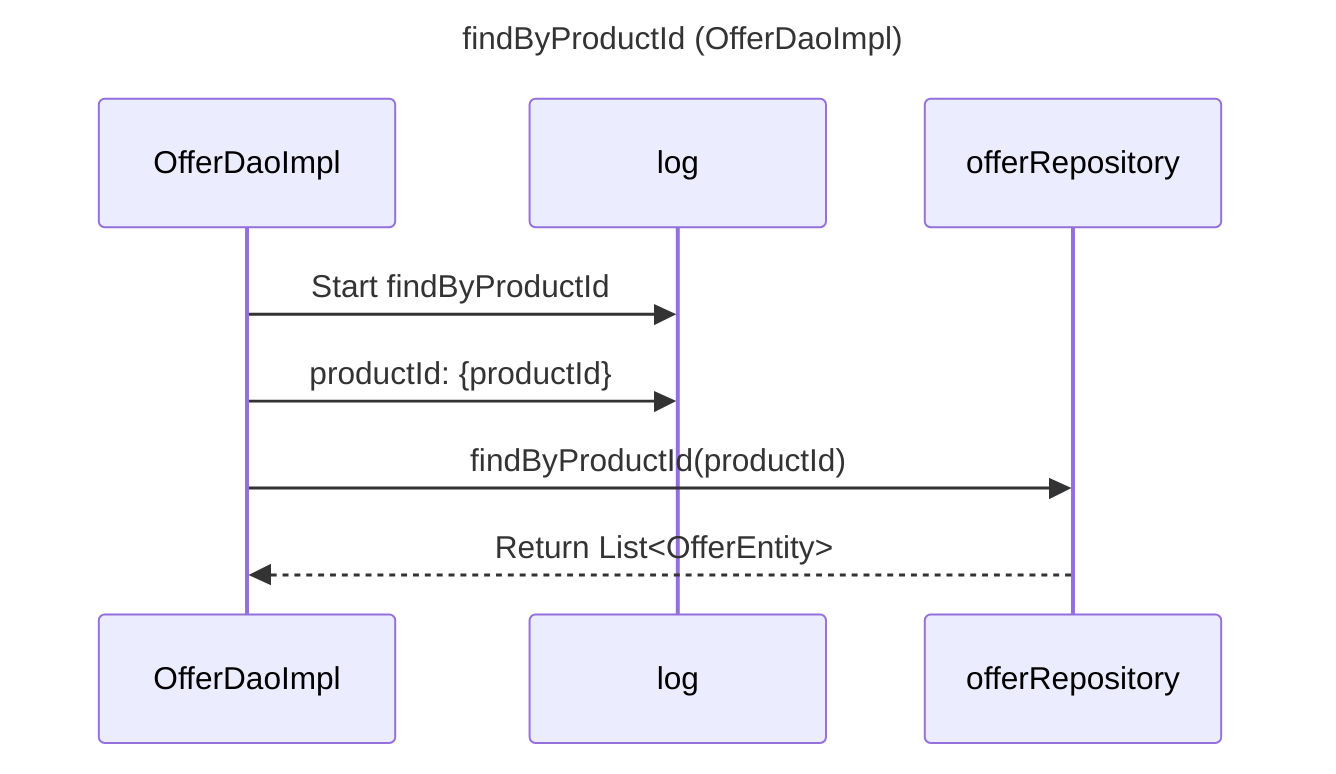 ---
title: findByProductId (OfferDaoImpl)
---

sequenceDiagram
    participant OfferDaoImpl
    participant log
    participant offerRepository

    OfferDaoImpl->>log: Start findByProductId
    OfferDaoImpl->>log: productId: {productId}
    OfferDaoImpl->>offerRepository: findByProductId(productId)
    offerRepository-->>OfferDaoImpl: Return List<OfferEntity>